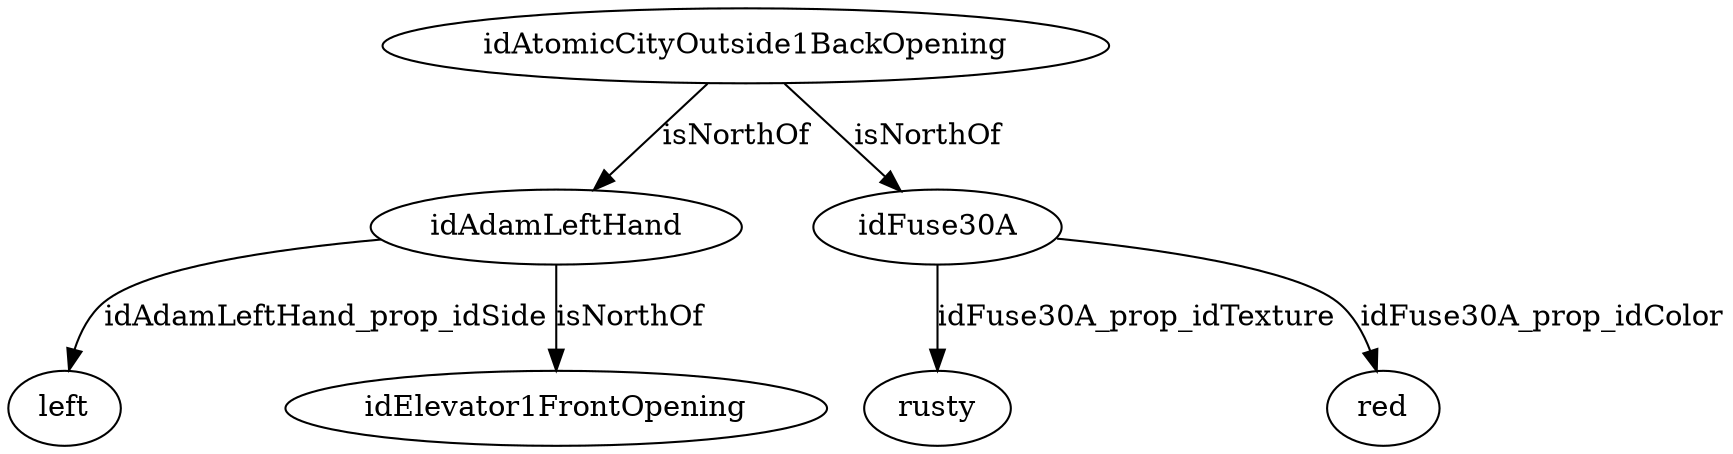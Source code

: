 strict digraph  {
idAtomicCityOutside1BackOpening [node_type=entity_node, root=root];
idAdamLeftHand;
left;
idFuse30A;
rusty;
red;
idElevator1FrontOpening;
idAtomicCityOutside1BackOpening -> idAdamLeftHand  [edge_type=relationship, label=isNorthOf];
idAtomicCityOutside1BackOpening -> idFuse30A  [edge_type=relationship, label=isNorthOf];
idAdamLeftHand -> left  [edge_type=property, label=idAdamLeftHand_prop_idSide];
idAdamLeftHand -> idElevator1FrontOpening  [edge_type=relationship, label=isNorthOf];
idFuse30A -> rusty  [edge_type=property, label=idFuse30A_prop_idTexture];
idFuse30A -> red  [edge_type=property, label=idFuse30A_prop_idColor];
}
